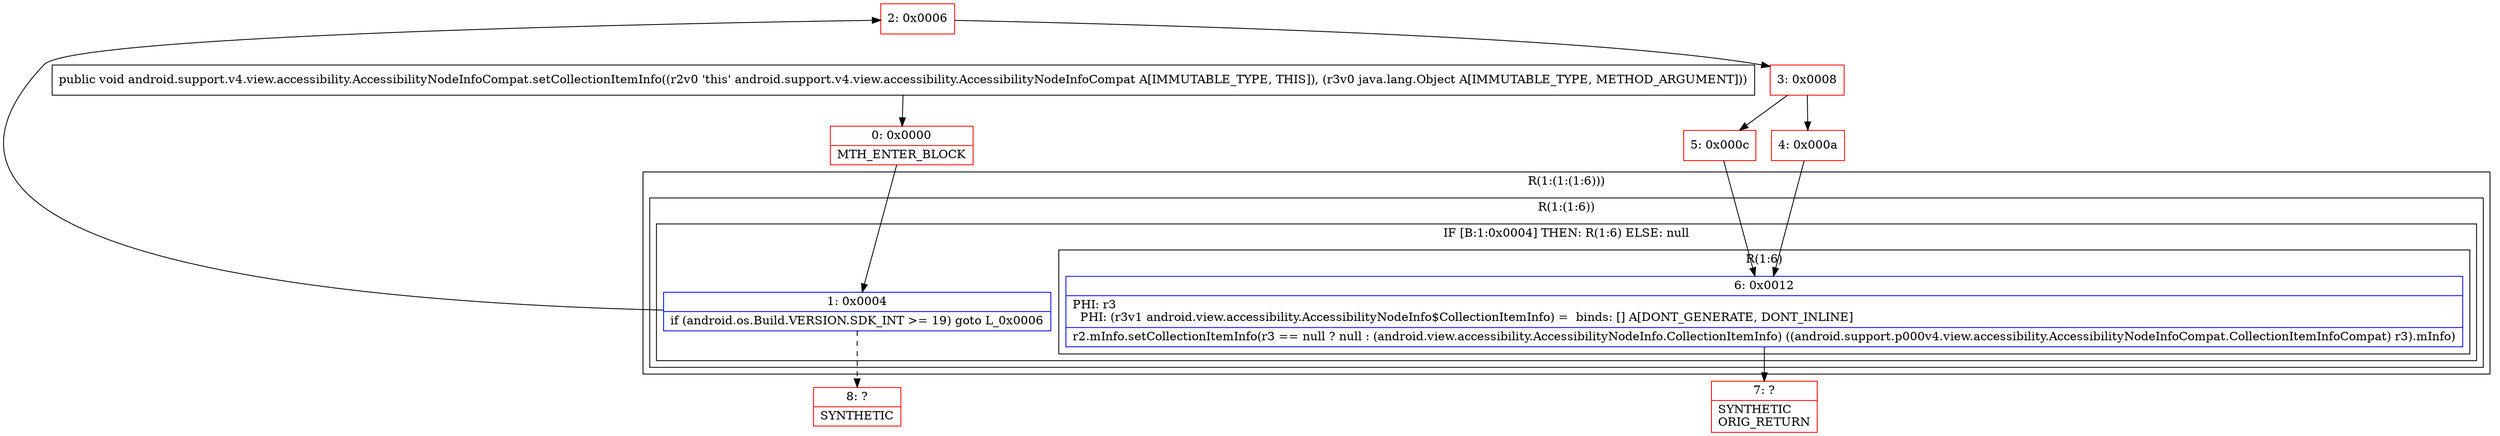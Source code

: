 digraph "CFG forandroid.support.v4.view.accessibility.AccessibilityNodeInfoCompat.setCollectionItemInfo(Ljava\/lang\/Object;)V" {
subgraph cluster_Region_617314728 {
label = "R(1:(1:(1:6)))";
node [shape=record,color=blue];
subgraph cluster_Region_288986506 {
label = "R(1:(1:6))";
node [shape=record,color=blue];
subgraph cluster_IfRegion_84462687 {
label = "IF [B:1:0x0004] THEN: R(1:6) ELSE: null";
node [shape=record,color=blue];
Node_1 [shape=record,label="{1\:\ 0x0004|if (android.os.Build.VERSION.SDK_INT \>= 19) goto L_0x0006\l}"];
subgraph cluster_Region_654364000 {
label = "R(1:6)";
node [shape=record,color=blue];
Node_6 [shape=record,label="{6\:\ 0x0012|PHI: r3 \l  PHI: (r3v1 android.view.accessibility.AccessibilityNodeInfo$CollectionItemInfo) =  binds: [] A[DONT_GENERATE, DONT_INLINE]\l|r2.mInfo.setCollectionItemInfo(r3 == null ? null : (android.view.accessibility.AccessibilityNodeInfo.CollectionItemInfo) ((android.support.p000v4.view.accessibility.AccessibilityNodeInfoCompat.CollectionItemInfoCompat) r3).mInfo)\l}"];
}
}
}
}
Node_0 [shape=record,color=red,label="{0\:\ 0x0000|MTH_ENTER_BLOCK\l}"];
Node_2 [shape=record,color=red,label="{2\:\ 0x0006}"];
Node_3 [shape=record,color=red,label="{3\:\ 0x0008}"];
Node_4 [shape=record,color=red,label="{4\:\ 0x000a}"];
Node_5 [shape=record,color=red,label="{5\:\ 0x000c}"];
Node_7 [shape=record,color=red,label="{7\:\ ?|SYNTHETIC\lORIG_RETURN\l}"];
Node_8 [shape=record,color=red,label="{8\:\ ?|SYNTHETIC\l}"];
MethodNode[shape=record,label="{public void android.support.v4.view.accessibility.AccessibilityNodeInfoCompat.setCollectionItemInfo((r2v0 'this' android.support.v4.view.accessibility.AccessibilityNodeInfoCompat A[IMMUTABLE_TYPE, THIS]), (r3v0 java.lang.Object A[IMMUTABLE_TYPE, METHOD_ARGUMENT])) }"];
MethodNode -> Node_0;
Node_1 -> Node_2;
Node_1 -> Node_8[style=dashed];
Node_6 -> Node_7;
Node_0 -> Node_1;
Node_2 -> Node_3;
Node_3 -> Node_4;
Node_3 -> Node_5;
Node_4 -> Node_6;
Node_5 -> Node_6;
}

